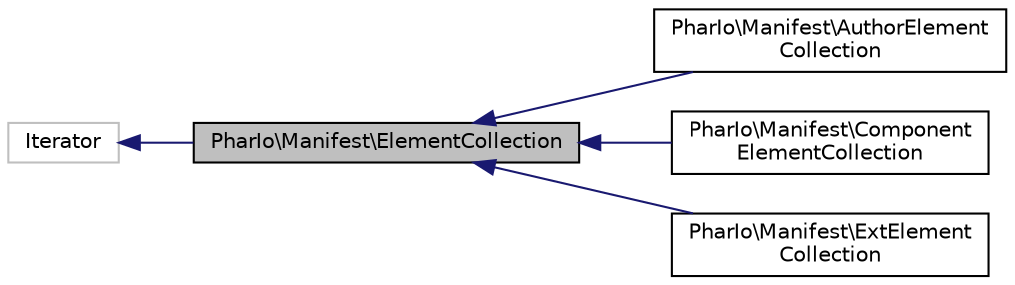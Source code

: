 digraph "PharIo\Manifest\ElementCollection"
{
  edge [fontname="Helvetica",fontsize="10",labelfontname="Helvetica",labelfontsize="10"];
  node [fontname="Helvetica",fontsize="10",shape=record];
  rankdir="LR";
  Node0 [label="PharIo\\Manifest\\ElementCollection",height=0.2,width=0.4,color="black", fillcolor="grey75", style="filled", fontcolor="black"];
  Node1 -> Node0 [dir="back",color="midnightblue",fontsize="10",style="solid",fontname="Helvetica"];
  Node1 [label="Iterator",height=0.2,width=0.4,color="grey75", fillcolor="white", style="filled"];
  Node0 -> Node2 [dir="back",color="midnightblue",fontsize="10",style="solid",fontname="Helvetica"];
  Node2 [label="PharIo\\Manifest\\AuthorElement\lCollection",height=0.2,width=0.4,color="black", fillcolor="white", style="filled",URL="$classPharIo_1_1Manifest_1_1AuthorElementCollection.html"];
  Node0 -> Node3 [dir="back",color="midnightblue",fontsize="10",style="solid",fontname="Helvetica"];
  Node3 [label="PharIo\\Manifest\\Component\lElementCollection",height=0.2,width=0.4,color="black", fillcolor="white", style="filled",URL="$classPharIo_1_1Manifest_1_1ComponentElementCollection.html"];
  Node0 -> Node4 [dir="back",color="midnightblue",fontsize="10",style="solid",fontname="Helvetica"];
  Node4 [label="PharIo\\Manifest\\ExtElement\lCollection",height=0.2,width=0.4,color="black", fillcolor="white", style="filled",URL="$classPharIo_1_1Manifest_1_1ExtElementCollection.html"];
}
